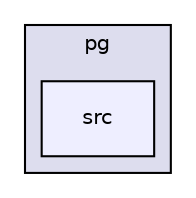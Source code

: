 digraph "src" {
  compound=true
  node [ fontsize="10", fontname="Helvetica"];
  edge [ labelfontsize="10", labelfontname="Helvetica"];
  subgraph clusterdir_b6c1636d6cef2e03ba4b047d42adc8a7 {
    graph [ bgcolor="#ddddee", pencolor="black", label="pg" fontname="Helvetica", fontsize="10", URL="dir_b6c1636d6cef2e03ba4b047d42adc8a7.html"]
  dir_a6721995b6127bf7c0ab3882aeecdf54 [shape=box, label="src", style="filled", fillcolor="#eeeeff", pencolor="black", URL="dir_a6721995b6127bf7c0ab3882aeecdf54.html"];
  }
}

